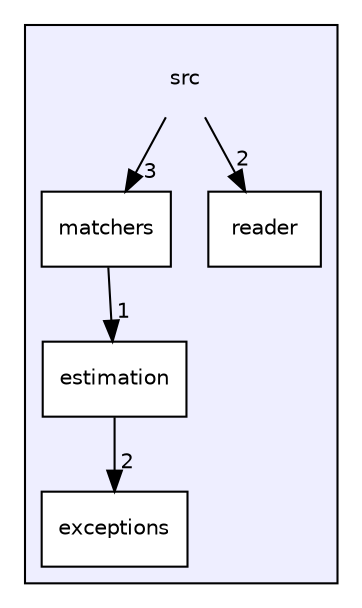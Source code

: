digraph "src" {
  compound=true
  node [ fontsize="10", fontname="Helvetica"];
  edge [ labelfontsize="10", labelfontname="Helvetica"];
  subgraph clusterdir_68267d1309a1af8e8297ef4c3efbcdba {
    graph [ bgcolor="#eeeeff", pencolor="black", label="" URL="dir_68267d1309a1af8e8297ef4c3efbcdba.html"];
    dir_68267d1309a1af8e8297ef4c3efbcdba [shape=plaintext label="src"];
    dir_710615f1fcb70e449001c5bcbae9c23a [shape=box label="estimation" color="black" fillcolor="white" style="filled" URL="dir_710615f1fcb70e449001c5bcbae9c23a.html"];
    dir_6e33d6500a76933db4361f663e54ab12 [shape=box label="exceptions" color="black" fillcolor="white" style="filled" URL="dir_6e33d6500a76933db4361f663e54ab12.html"];
    dir_8c9a2cd459528136298c00436401a402 [shape=box label="matchers" color="black" fillcolor="white" style="filled" URL="dir_8c9a2cd459528136298c00436401a402.html"];
    dir_af89b2be539cdaaafaad341d1e56977e [shape=box label="reader" color="black" fillcolor="white" style="filled" URL="dir_af89b2be539cdaaafaad341d1e56977e.html"];
  }
  dir_68267d1309a1af8e8297ef4c3efbcdba->dir_8c9a2cd459528136298c00436401a402 [headlabel="3", labeldistance=1.5 headhref="dir_000000_000003.html"];
  dir_68267d1309a1af8e8297ef4c3efbcdba->dir_af89b2be539cdaaafaad341d1e56977e [headlabel="2", labeldistance=1.5 headhref="dir_000000_000004.html"];
  dir_8c9a2cd459528136298c00436401a402->dir_710615f1fcb70e449001c5bcbae9c23a [headlabel="1", labeldistance=1.5 headhref="dir_000003_000001.html"];
  dir_710615f1fcb70e449001c5bcbae9c23a->dir_6e33d6500a76933db4361f663e54ab12 [headlabel="2", labeldistance=1.5 headhref="dir_000001_000002.html"];
}
